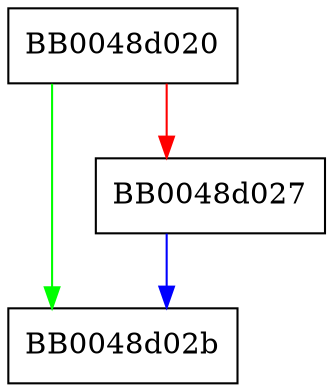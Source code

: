 digraph SSL_CTX_get_ciphers {
  node [shape="box"];
  graph [splines=ortho];
  BB0048d020 -> BB0048d02b [color="green"];
  BB0048d020 -> BB0048d027 [color="red"];
  BB0048d027 -> BB0048d02b [color="blue"];
}